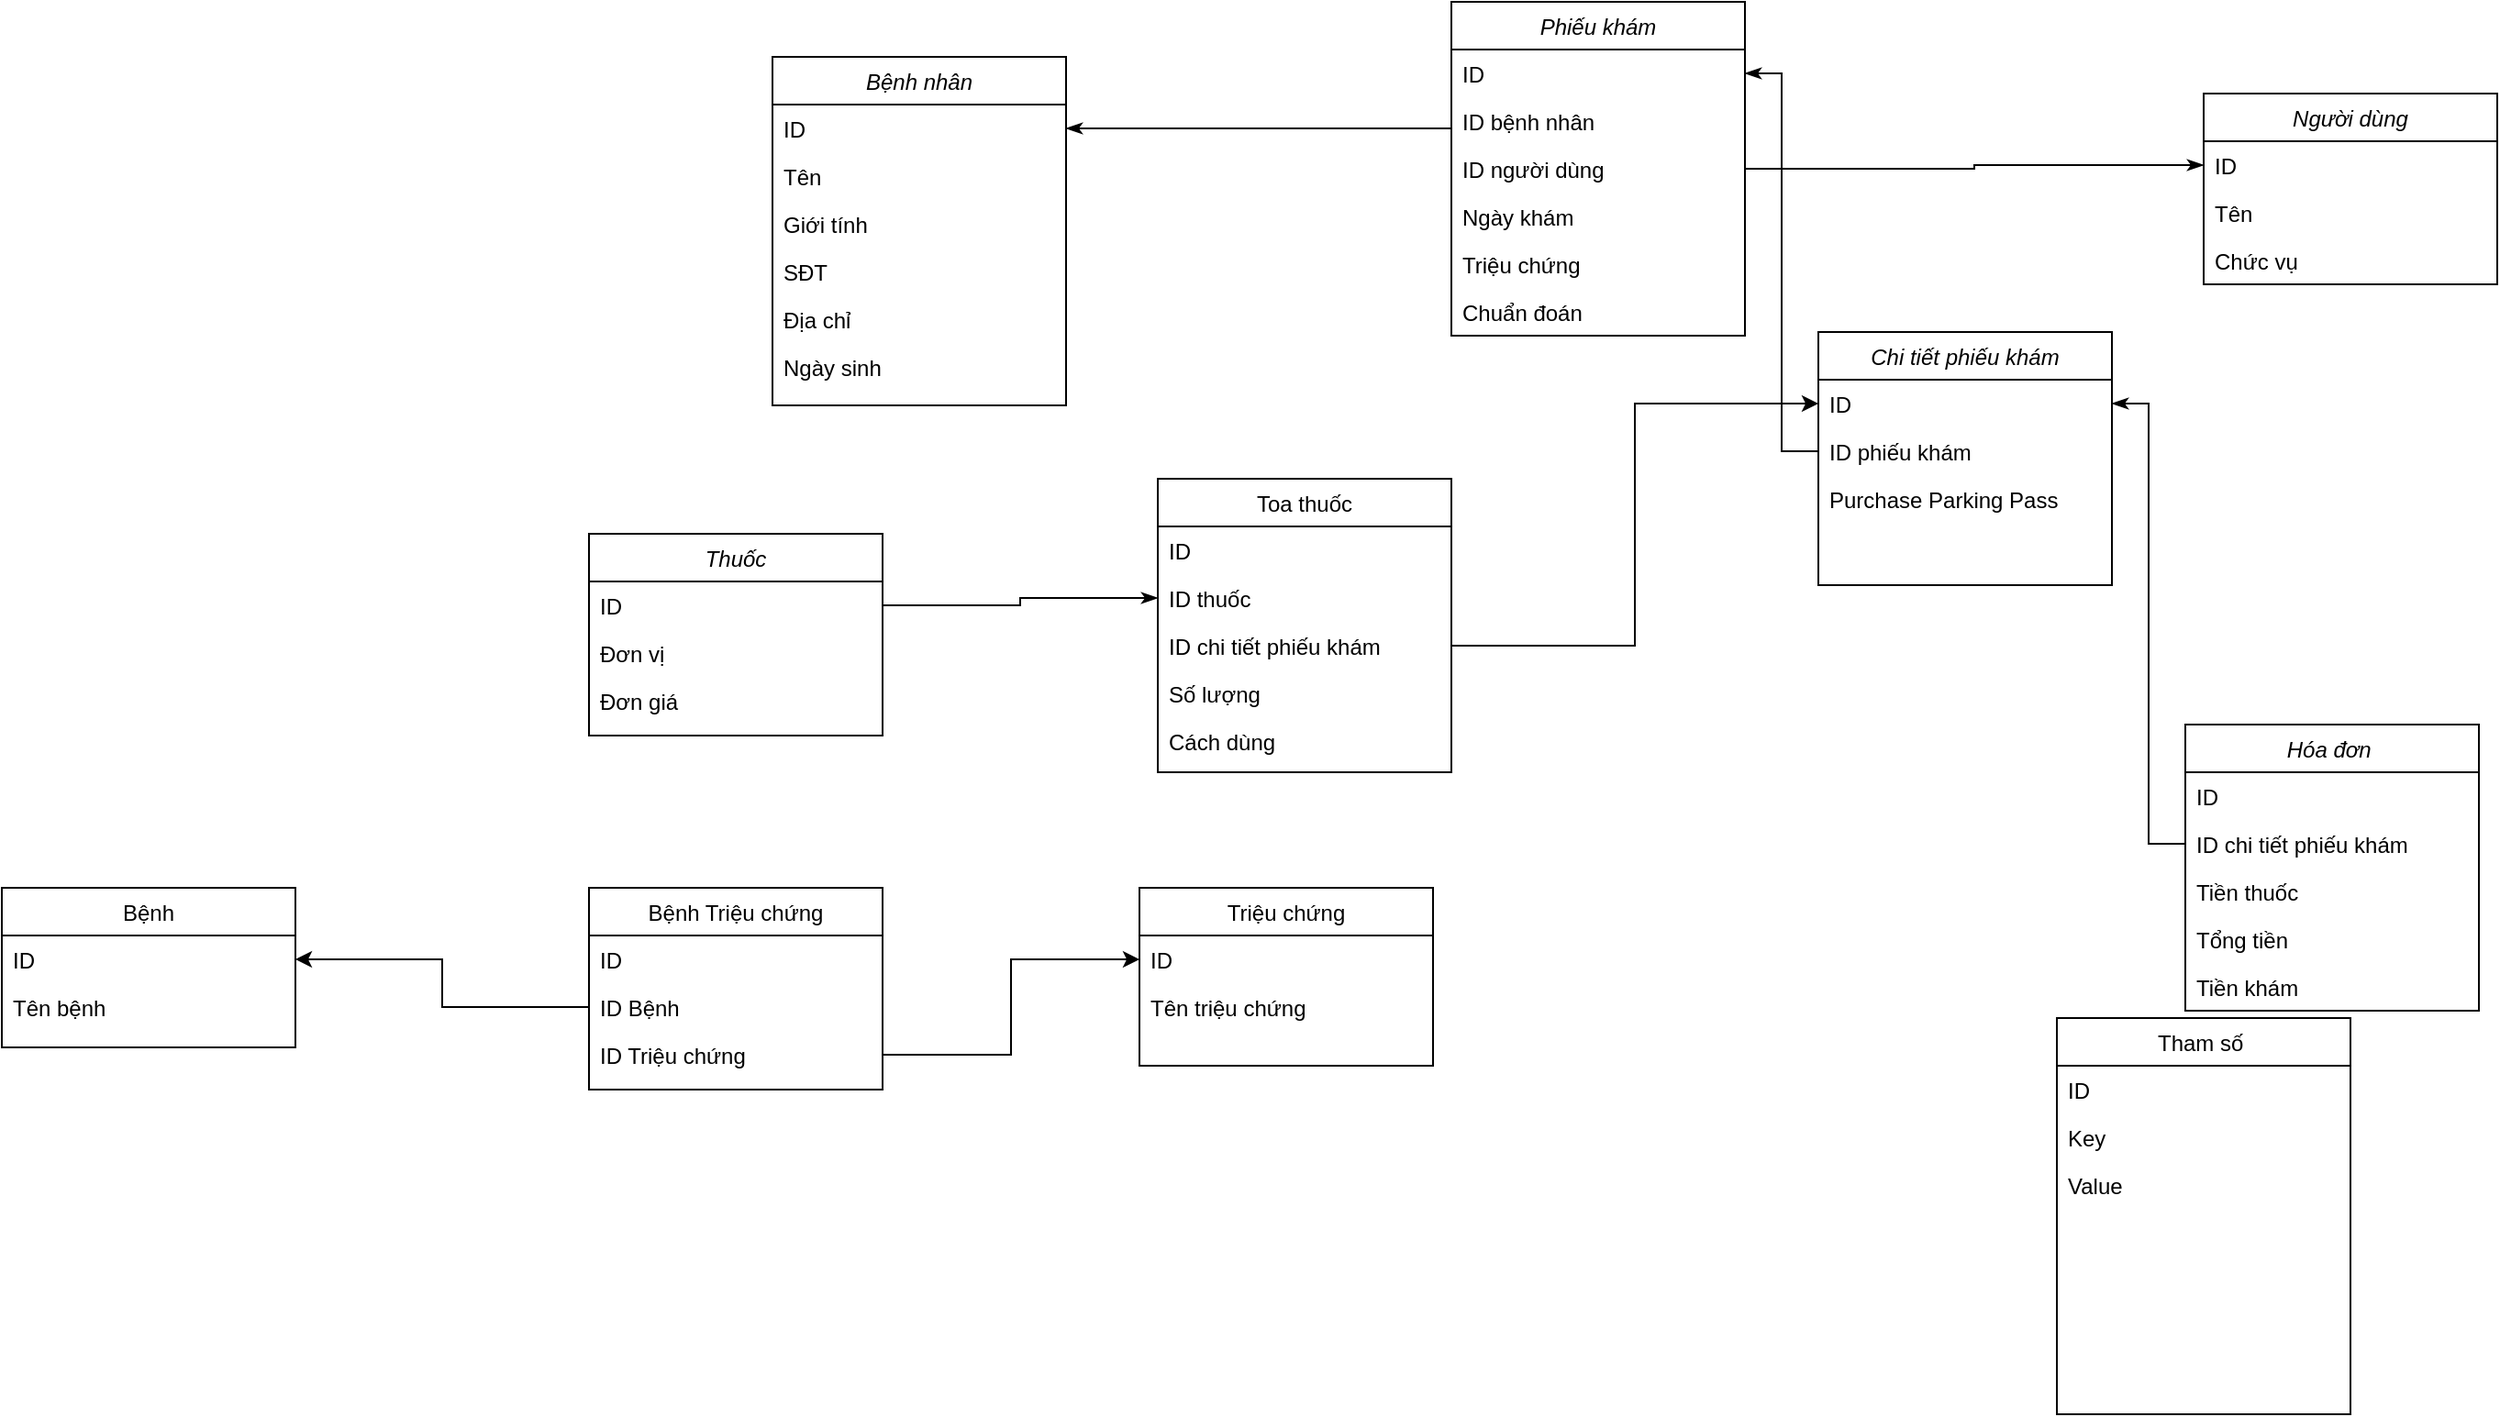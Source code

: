 <mxfile version="14.6.6" type="github">
  <diagram id="C5RBs43oDa-KdzZeNtuy" name="Page-1">
    <mxGraphModel dx="1848" dy="612" grid="1" gridSize="10" guides="1" tooltips="1" connect="1" arrows="1" fold="1" page="1" pageScale="1" pageWidth="827" pageHeight="1169" math="0" shadow="0">
      <root>
        <mxCell id="WIyWlLk6GJQsqaUBKTNV-0" />
        <mxCell id="WIyWlLk6GJQsqaUBKTNV-1" parent="WIyWlLk6GJQsqaUBKTNV-0" />
        <mxCell id="zkfFHV4jXpPFQw0GAbJ--6" value="Bệnh" style="swimlane;fontStyle=0;align=center;verticalAlign=top;childLayout=stackLayout;horizontal=1;startSize=26;horizontalStack=0;resizeParent=1;resizeLast=0;collapsible=1;marginBottom=0;rounded=0;shadow=0;strokeWidth=1;" parent="WIyWlLk6GJQsqaUBKTNV-1" vertex="1">
          <mxGeometry x="-350" y="513" width="160" height="87" as="geometry">
            <mxRectangle x="130" y="380" width="160" height="26" as="alternateBounds" />
          </mxGeometry>
        </mxCell>
        <mxCell id="zkfFHV4jXpPFQw0GAbJ--7" value="ID" style="text;align=left;verticalAlign=top;spacingLeft=4;spacingRight=4;overflow=hidden;rotatable=0;points=[[0,0.5],[1,0.5]];portConstraint=eastwest;" parent="zkfFHV4jXpPFQw0GAbJ--6" vertex="1">
          <mxGeometry y="26" width="160" height="26" as="geometry" />
        </mxCell>
        <mxCell id="zkfFHV4jXpPFQw0GAbJ--8" value="Tên bệnh" style="text;align=left;verticalAlign=top;spacingLeft=4;spacingRight=4;overflow=hidden;rotatable=0;points=[[0,0.5],[1,0.5]];portConstraint=eastwest;rounded=0;shadow=0;html=0;" parent="zkfFHV4jXpPFQw0GAbJ--6" vertex="1">
          <mxGeometry y="52" width="160" height="26" as="geometry" />
        </mxCell>
        <mxCell id="zkfFHV4jXpPFQw0GAbJ--17" value="Triệu chứng" style="swimlane;fontStyle=0;align=center;verticalAlign=top;childLayout=stackLayout;horizontal=1;startSize=26;horizontalStack=0;resizeParent=1;resizeLast=0;collapsible=1;marginBottom=0;rounded=0;shadow=0;strokeWidth=1;" parent="WIyWlLk6GJQsqaUBKTNV-1" vertex="1">
          <mxGeometry x="270" y="513" width="160" height="97" as="geometry">
            <mxRectangle x="550" y="140" width="160" height="26" as="alternateBounds" />
          </mxGeometry>
        </mxCell>
        <mxCell id="zkfFHV4jXpPFQw0GAbJ--18" value="ID" style="text;align=left;verticalAlign=top;spacingLeft=4;spacingRight=4;overflow=hidden;rotatable=0;points=[[0,0.5],[1,0.5]];portConstraint=eastwest;" parent="zkfFHV4jXpPFQw0GAbJ--17" vertex="1">
          <mxGeometry y="26" width="160" height="26" as="geometry" />
        </mxCell>
        <mxCell id="zkfFHV4jXpPFQw0GAbJ--22" value="Tên triệu chứng" style="text;align=left;verticalAlign=top;spacingLeft=4;spacingRight=4;overflow=hidden;rotatable=0;points=[[0,0.5],[1,0.5]];portConstraint=eastwest;rounded=0;shadow=0;html=0;" parent="zkfFHV4jXpPFQw0GAbJ--17" vertex="1">
          <mxGeometry y="52" width="160" height="26" as="geometry" />
        </mxCell>
        <mxCell id="cgwni9l5QOjGnkntWnX4-2" value="Bệnh nhân" style="swimlane;fontStyle=2;align=center;verticalAlign=top;childLayout=stackLayout;horizontal=1;startSize=26;horizontalStack=0;resizeParent=1;resizeLast=0;collapsible=1;marginBottom=0;rounded=0;shadow=0;strokeWidth=1;" parent="WIyWlLk6GJQsqaUBKTNV-1" vertex="1">
          <mxGeometry x="70" y="60" width="160" height="190" as="geometry">
            <mxRectangle x="230" y="140" width="160" height="26" as="alternateBounds" />
          </mxGeometry>
        </mxCell>
        <mxCell id="cgwni9l5QOjGnkntWnX4-3" value="ID" style="text;align=left;verticalAlign=top;spacingLeft=4;spacingRight=4;overflow=hidden;rotatable=0;points=[[0,0.5],[1,0.5]];portConstraint=eastwest;" parent="cgwni9l5QOjGnkntWnX4-2" vertex="1">
          <mxGeometry y="26" width="160" height="26" as="geometry" />
        </mxCell>
        <mxCell id="cgwni9l5QOjGnkntWnX4-4" value="Tên" style="text;align=left;verticalAlign=top;spacingLeft=4;spacingRight=4;overflow=hidden;rotatable=0;points=[[0,0.5],[1,0.5]];portConstraint=eastwest;rounded=0;shadow=0;html=0;" parent="cgwni9l5QOjGnkntWnX4-2" vertex="1">
          <mxGeometry y="52" width="160" height="26" as="geometry" />
        </mxCell>
        <mxCell id="cgwni9l5QOjGnkntWnX4-5" value="Giới tính" style="text;align=left;verticalAlign=top;spacingLeft=4;spacingRight=4;overflow=hidden;rotatable=0;points=[[0,0.5],[1,0.5]];portConstraint=eastwest;rounded=0;shadow=0;html=0;" parent="cgwni9l5QOjGnkntWnX4-2" vertex="1">
          <mxGeometry y="78" width="160" height="26" as="geometry" />
        </mxCell>
        <mxCell id="cgwni9l5QOjGnkntWnX4-7" value="SĐT" style="text;align=left;verticalAlign=top;spacingLeft=4;spacingRight=4;overflow=hidden;rotatable=0;points=[[0,0.5],[1,0.5]];portConstraint=eastwest;" parent="cgwni9l5QOjGnkntWnX4-2" vertex="1">
          <mxGeometry y="104" width="160" height="26" as="geometry" />
        </mxCell>
        <mxCell id="pscmhgIe4Cs_-p4I5rSp-0" value="Địa chỉ" style="text;align=left;verticalAlign=top;spacingLeft=4;spacingRight=4;overflow=hidden;rotatable=0;points=[[0,0.5],[1,0.5]];portConstraint=eastwest;" vertex="1" parent="cgwni9l5QOjGnkntWnX4-2">
          <mxGeometry y="130" width="160" height="26" as="geometry" />
        </mxCell>
        <mxCell id="pscmhgIe4Cs_-p4I5rSp-1" value="Ngày sinh" style="text;align=left;verticalAlign=top;spacingLeft=4;spacingRight=4;overflow=hidden;rotatable=0;points=[[0,0.5],[1,0.5]];portConstraint=eastwest;" vertex="1" parent="cgwni9l5QOjGnkntWnX4-2">
          <mxGeometry y="156" width="160" height="26" as="geometry" />
        </mxCell>
        <mxCell id="cgwni9l5QOjGnkntWnX4-8" value="Phiếu khám" style="swimlane;fontStyle=2;align=center;verticalAlign=top;childLayout=stackLayout;horizontal=1;startSize=26;horizontalStack=0;resizeParent=1;resizeLast=0;collapsible=1;marginBottom=0;rounded=0;shadow=0;strokeWidth=1;" parent="WIyWlLk6GJQsqaUBKTNV-1" vertex="1">
          <mxGeometry x="440" y="30" width="160" height="182" as="geometry">
            <mxRectangle x="230" y="140" width="160" height="26" as="alternateBounds" />
          </mxGeometry>
        </mxCell>
        <mxCell id="cgwni9l5QOjGnkntWnX4-9" value="ID" style="text;align=left;verticalAlign=top;spacingLeft=4;spacingRight=4;overflow=hidden;rotatable=0;points=[[0,0.5],[1,0.5]];portConstraint=eastwest;" parent="cgwni9l5QOjGnkntWnX4-8" vertex="1">
          <mxGeometry y="26" width="160" height="26" as="geometry" />
        </mxCell>
        <mxCell id="cgwni9l5QOjGnkntWnX4-10" value="ID bệnh nhân" style="text;align=left;verticalAlign=top;spacingLeft=4;spacingRight=4;overflow=hidden;rotatable=0;points=[[0,0.5],[1,0.5]];portConstraint=eastwest;rounded=0;shadow=0;html=0;" parent="cgwni9l5QOjGnkntWnX4-8" vertex="1">
          <mxGeometry y="52" width="160" height="26" as="geometry" />
        </mxCell>
        <mxCell id="cgwni9l5QOjGnkntWnX4-11" value="ID người dùng" style="text;align=left;verticalAlign=top;spacingLeft=4;spacingRight=4;overflow=hidden;rotatable=0;points=[[0,0.5],[1,0.5]];portConstraint=eastwest;rounded=0;shadow=0;html=0;" parent="cgwni9l5QOjGnkntWnX4-8" vertex="1">
          <mxGeometry y="78" width="160" height="26" as="geometry" />
        </mxCell>
        <mxCell id="cgwni9l5QOjGnkntWnX4-13" value="Ngày khám" style="text;align=left;verticalAlign=top;spacingLeft=4;spacingRight=4;overflow=hidden;rotatable=0;points=[[0,0.5],[1,0.5]];portConstraint=eastwest;" parent="cgwni9l5QOjGnkntWnX4-8" vertex="1">
          <mxGeometry y="104" width="160" height="26" as="geometry" />
        </mxCell>
        <mxCell id="pscmhgIe4Cs_-p4I5rSp-7" value="Triệu chứng" style="text;align=left;verticalAlign=top;spacingLeft=4;spacingRight=4;overflow=hidden;rotatable=0;points=[[0,0.5],[1,0.5]];portConstraint=eastwest;" vertex="1" parent="cgwni9l5QOjGnkntWnX4-8">
          <mxGeometry y="130" width="160" height="26" as="geometry" />
        </mxCell>
        <mxCell id="pscmhgIe4Cs_-p4I5rSp-9" value="Chuẩn đoán" style="text;align=left;verticalAlign=top;spacingLeft=4;spacingRight=4;overflow=hidden;rotatable=0;points=[[0,0.5],[1,0.5]];portConstraint=eastwest;" vertex="1" parent="cgwni9l5QOjGnkntWnX4-8">
          <mxGeometry y="156" width="160" height="26" as="geometry" />
        </mxCell>
        <mxCell id="cgwni9l5QOjGnkntWnX4-14" value="Người dùng" style="swimlane;fontStyle=2;align=center;verticalAlign=top;childLayout=stackLayout;horizontal=1;startSize=26;horizontalStack=0;resizeParent=1;resizeLast=0;collapsible=1;marginBottom=0;rounded=0;shadow=0;strokeWidth=1;" parent="WIyWlLk6GJQsqaUBKTNV-1" vertex="1">
          <mxGeometry x="850" y="80" width="160" height="104" as="geometry">
            <mxRectangle x="230" y="140" width="160" height="26" as="alternateBounds" />
          </mxGeometry>
        </mxCell>
        <mxCell id="cgwni9l5QOjGnkntWnX4-15" value="ID" style="text;align=left;verticalAlign=top;spacingLeft=4;spacingRight=4;overflow=hidden;rotatable=0;points=[[0,0.5],[1,0.5]];portConstraint=eastwest;" parent="cgwni9l5QOjGnkntWnX4-14" vertex="1">
          <mxGeometry y="26" width="160" height="26" as="geometry" />
        </mxCell>
        <mxCell id="cgwni9l5QOjGnkntWnX4-16" value="Tên" style="text;align=left;verticalAlign=top;spacingLeft=4;spacingRight=4;overflow=hidden;rotatable=0;points=[[0,0.5],[1,0.5]];portConstraint=eastwest;rounded=0;shadow=0;html=0;" parent="cgwni9l5QOjGnkntWnX4-14" vertex="1">
          <mxGeometry y="52" width="160" height="26" as="geometry" />
        </mxCell>
        <mxCell id="cgwni9l5QOjGnkntWnX4-17" value="Chức vụ" style="text;align=left;verticalAlign=top;spacingLeft=4;spacingRight=4;overflow=hidden;rotatable=0;points=[[0,0.5],[1,0.5]];portConstraint=eastwest;rounded=0;shadow=0;html=0;" parent="cgwni9l5QOjGnkntWnX4-14" vertex="1">
          <mxGeometry y="78" width="160" height="26" as="geometry" />
        </mxCell>
        <mxCell id="cgwni9l5QOjGnkntWnX4-20" value="Toa thuốc" style="swimlane;fontStyle=0;align=center;verticalAlign=top;childLayout=stackLayout;horizontal=1;startSize=26;horizontalStack=0;resizeParent=1;resizeLast=0;collapsible=1;marginBottom=0;rounded=0;shadow=0;strokeWidth=1;" parent="WIyWlLk6GJQsqaUBKTNV-1" vertex="1">
          <mxGeometry x="280" y="290" width="160" height="160" as="geometry">
            <mxRectangle x="130" y="380" width="160" height="26" as="alternateBounds" />
          </mxGeometry>
        </mxCell>
        <mxCell id="cgwni9l5QOjGnkntWnX4-21" value="ID" style="text;align=left;verticalAlign=top;spacingLeft=4;spacingRight=4;overflow=hidden;rotatable=0;points=[[0,0.5],[1,0.5]];portConstraint=eastwest;" parent="cgwni9l5QOjGnkntWnX4-20" vertex="1">
          <mxGeometry y="26" width="160" height="26" as="geometry" />
        </mxCell>
        <mxCell id="cgwni9l5QOjGnkntWnX4-22" value="ID thuốc" style="text;align=left;verticalAlign=top;spacingLeft=4;spacingRight=4;overflow=hidden;rotatable=0;points=[[0,0.5],[1,0.5]];portConstraint=eastwest;rounded=0;shadow=0;html=0;" parent="cgwni9l5QOjGnkntWnX4-20" vertex="1">
          <mxGeometry y="52" width="160" height="26" as="geometry" />
        </mxCell>
        <mxCell id="cgwni9l5QOjGnkntWnX4-32" value="ID chi tiết phiếu khám" style="text;align=left;verticalAlign=top;spacingLeft=4;spacingRight=4;overflow=hidden;rotatable=0;points=[[0,0.5],[1,0.5]];portConstraint=eastwest;rounded=0;shadow=0;html=0;" parent="cgwni9l5QOjGnkntWnX4-20" vertex="1">
          <mxGeometry y="78" width="160" height="26" as="geometry" />
        </mxCell>
        <mxCell id="cgwni9l5QOjGnkntWnX4-68" value="Số lượng" style="text;align=left;verticalAlign=top;spacingLeft=4;spacingRight=4;overflow=hidden;rotatable=0;points=[[0,0.5],[1,0.5]];portConstraint=eastwest;rounded=0;shadow=0;html=0;" parent="cgwni9l5QOjGnkntWnX4-20" vertex="1">
          <mxGeometry y="104" width="160" height="26" as="geometry" />
        </mxCell>
        <mxCell id="cgwni9l5QOjGnkntWnX4-74" value="Cách dùng" style="text;align=left;verticalAlign=top;spacingLeft=4;spacingRight=4;overflow=hidden;rotatable=0;points=[[0,0.5],[1,0.5]];portConstraint=eastwest;rounded=0;shadow=0;html=0;" parent="cgwni9l5QOjGnkntWnX4-20" vertex="1">
          <mxGeometry y="130" width="160" height="26" as="geometry" />
        </mxCell>
        <mxCell id="cgwni9l5QOjGnkntWnX4-37" value="Bệnh Triệu chứng" style="swimlane;fontStyle=0;align=center;verticalAlign=top;childLayout=stackLayout;horizontal=1;startSize=26;horizontalStack=0;resizeParent=1;resizeLast=0;collapsible=1;marginBottom=0;rounded=0;shadow=0;strokeWidth=1;" parent="WIyWlLk6GJQsqaUBKTNV-1" vertex="1">
          <mxGeometry x="-30" y="513" width="160" height="110" as="geometry">
            <mxRectangle x="130" y="380" width="160" height="26" as="alternateBounds" />
          </mxGeometry>
        </mxCell>
        <mxCell id="cgwni9l5QOjGnkntWnX4-38" value="ID" style="text;align=left;verticalAlign=top;spacingLeft=4;spacingRight=4;overflow=hidden;rotatable=0;points=[[0,0.5],[1,0.5]];portConstraint=eastwest;" parent="cgwni9l5QOjGnkntWnX4-37" vertex="1">
          <mxGeometry y="26" width="160" height="26" as="geometry" />
        </mxCell>
        <mxCell id="cgwni9l5QOjGnkntWnX4-39" value="ID Bệnh" style="text;align=left;verticalAlign=top;spacingLeft=4;spacingRight=4;overflow=hidden;rotatable=0;points=[[0,0.5],[1,0.5]];portConstraint=eastwest;rounded=0;shadow=0;html=0;" parent="cgwni9l5QOjGnkntWnX4-37" vertex="1">
          <mxGeometry y="52" width="160" height="26" as="geometry" />
        </mxCell>
        <mxCell id="cgwni9l5QOjGnkntWnX4-40" value="ID Triệu chứng" style="text;align=left;verticalAlign=top;spacingLeft=4;spacingRight=4;overflow=hidden;rotatable=0;points=[[0,0.5],[1,0.5]];portConstraint=eastwest;rounded=0;shadow=0;html=0;" parent="cgwni9l5QOjGnkntWnX4-37" vertex="1">
          <mxGeometry y="78" width="160" height="26" as="geometry" />
        </mxCell>
        <mxCell id="cgwni9l5QOjGnkntWnX4-45" style="edgeStyle=orthogonalEdgeStyle;rounded=0;orthogonalLoop=1;jettySize=auto;html=1;entryX=1;entryY=0.5;entryDx=0;entryDy=0;endArrow=classicThin;endFill=1;" parent="WIyWlLk6GJQsqaUBKTNV-1" source="cgwni9l5QOjGnkntWnX4-10" target="cgwni9l5QOjGnkntWnX4-3" edge="1">
          <mxGeometry relative="1" as="geometry">
            <Array as="points">
              <mxPoint x="390" y="99" />
              <mxPoint x="390" y="99" />
            </Array>
          </mxGeometry>
        </mxCell>
        <mxCell id="cgwni9l5QOjGnkntWnX4-47" style="edgeStyle=orthogonalEdgeStyle;rounded=0;orthogonalLoop=1;jettySize=auto;html=1;entryX=0;entryY=0.5;entryDx=0;entryDy=0;endArrow=classicThin;endFill=1;" parent="WIyWlLk6GJQsqaUBKTNV-1" source="cgwni9l5QOjGnkntWnX4-11" target="cgwni9l5QOjGnkntWnX4-15" edge="1">
          <mxGeometry relative="1" as="geometry" />
        </mxCell>
        <mxCell id="cgwni9l5QOjGnkntWnX4-48" value="Chi tiết phiếu khám" style="swimlane;fontStyle=2;align=center;verticalAlign=top;childLayout=stackLayout;horizontal=1;startSize=26;horizontalStack=0;resizeParent=1;resizeLast=0;collapsible=1;marginBottom=0;rounded=0;shadow=0;strokeWidth=1;" parent="WIyWlLk6GJQsqaUBKTNV-1" vertex="1">
          <mxGeometry x="640" y="210" width="160" height="138" as="geometry">
            <mxRectangle x="230" y="140" width="160" height="26" as="alternateBounds" />
          </mxGeometry>
        </mxCell>
        <mxCell id="cgwni9l5QOjGnkntWnX4-49" value="ID" style="text;align=left;verticalAlign=top;spacingLeft=4;spacingRight=4;overflow=hidden;rotatable=0;points=[[0,0.5],[1,0.5]];portConstraint=eastwest;" parent="cgwni9l5QOjGnkntWnX4-48" vertex="1">
          <mxGeometry y="26" width="160" height="26" as="geometry" />
        </mxCell>
        <mxCell id="cgwni9l5QOjGnkntWnX4-50" value="ID phiếu khám" style="text;align=left;verticalAlign=top;spacingLeft=4;spacingRight=4;overflow=hidden;rotatable=0;points=[[0,0.5],[1,0.5]];portConstraint=eastwest;rounded=0;shadow=0;html=0;" parent="cgwni9l5QOjGnkntWnX4-48" vertex="1">
          <mxGeometry y="52" width="160" height="26" as="geometry" />
        </mxCell>
        <mxCell id="cgwni9l5QOjGnkntWnX4-53" value="Purchase Parking Pass" style="text;align=left;verticalAlign=top;spacingLeft=4;spacingRight=4;overflow=hidden;rotatable=0;points=[[0,0.5],[1,0.5]];portConstraint=eastwest;" parent="cgwni9l5QOjGnkntWnX4-48" vertex="1">
          <mxGeometry y="78" width="160" height="26" as="geometry" />
        </mxCell>
        <mxCell id="cgwni9l5QOjGnkntWnX4-54" style="edgeStyle=orthogonalEdgeStyle;rounded=0;orthogonalLoop=1;jettySize=auto;html=1;entryX=1;entryY=0.5;entryDx=0;entryDy=0;endArrow=classicThin;endFill=1;exitX=0;exitY=0.5;exitDx=0;exitDy=0;" parent="WIyWlLk6GJQsqaUBKTNV-1" source="cgwni9l5QOjGnkntWnX4-50" target="cgwni9l5QOjGnkntWnX4-9" edge="1">
          <mxGeometry relative="1" as="geometry" />
        </mxCell>
        <mxCell id="zkfFHV4jXpPFQw0GAbJ--0" value="Thuốc" style="swimlane;fontStyle=2;align=center;verticalAlign=top;childLayout=stackLayout;horizontal=1;startSize=26;horizontalStack=0;resizeParent=1;resizeLast=0;collapsible=1;marginBottom=0;rounded=0;shadow=0;strokeWidth=1;" parent="WIyWlLk6GJQsqaUBKTNV-1" vertex="1">
          <mxGeometry x="-30" y="320" width="160" height="110" as="geometry">
            <mxRectangle x="230" y="140" width="160" height="26" as="alternateBounds" />
          </mxGeometry>
        </mxCell>
        <mxCell id="zkfFHV4jXpPFQw0GAbJ--1" value="ID" style="text;align=left;verticalAlign=top;spacingLeft=4;spacingRight=4;overflow=hidden;rotatable=0;points=[[0,0.5],[1,0.5]];portConstraint=eastwest;" parent="zkfFHV4jXpPFQw0GAbJ--0" vertex="1">
          <mxGeometry y="26" width="160" height="26" as="geometry" />
        </mxCell>
        <mxCell id="zkfFHV4jXpPFQw0GAbJ--2" value="Đơn vị" style="text;align=left;verticalAlign=top;spacingLeft=4;spacingRight=4;overflow=hidden;rotatable=0;points=[[0,0.5],[1,0.5]];portConstraint=eastwest;rounded=0;shadow=0;html=0;" parent="zkfFHV4jXpPFQw0GAbJ--0" vertex="1">
          <mxGeometry y="52" width="160" height="26" as="geometry" />
        </mxCell>
        <mxCell id="zkfFHV4jXpPFQw0GAbJ--3" value="Đơn giá" style="text;align=left;verticalAlign=top;spacingLeft=4;spacingRight=4;overflow=hidden;rotatable=0;points=[[0,0.5],[1,0.5]];portConstraint=eastwest;rounded=0;shadow=0;html=0;" parent="zkfFHV4jXpPFQw0GAbJ--0" vertex="1">
          <mxGeometry y="78" width="160" height="26" as="geometry" />
        </mxCell>
        <mxCell id="cgwni9l5QOjGnkntWnX4-57" style="edgeStyle=orthogonalEdgeStyle;rounded=0;orthogonalLoop=1;jettySize=auto;html=1;exitX=1;exitY=0.5;exitDx=0;exitDy=0;entryX=0;entryY=0.5;entryDx=0;entryDy=0;endArrow=classicThin;endFill=1;" parent="WIyWlLk6GJQsqaUBKTNV-1" source="zkfFHV4jXpPFQw0GAbJ--1" target="cgwni9l5QOjGnkntWnX4-22" edge="1">
          <mxGeometry relative="1" as="geometry" />
        </mxCell>
        <mxCell id="cgwni9l5QOjGnkntWnX4-61" value="Hóa đơn " style="swimlane;fontStyle=2;align=center;verticalAlign=top;childLayout=stackLayout;horizontal=1;startSize=26;horizontalStack=0;resizeParent=1;resizeLast=0;collapsible=1;marginBottom=0;rounded=0;shadow=0;strokeWidth=1;" parent="WIyWlLk6GJQsqaUBKTNV-1" vertex="1">
          <mxGeometry x="840" y="424" width="160" height="156" as="geometry">
            <mxRectangle x="230" y="140" width="160" height="26" as="alternateBounds" />
          </mxGeometry>
        </mxCell>
        <mxCell id="cgwni9l5QOjGnkntWnX4-62" value="ID" style="text;align=left;verticalAlign=top;spacingLeft=4;spacingRight=4;overflow=hidden;rotatable=0;points=[[0,0.5],[1,0.5]];portConstraint=eastwest;" parent="cgwni9l5QOjGnkntWnX4-61" vertex="1">
          <mxGeometry y="26" width="160" height="26" as="geometry" />
        </mxCell>
        <mxCell id="pscmhgIe4Cs_-p4I5rSp-2" value="ID chi tiết phiếu khám" style="text;align=left;verticalAlign=top;spacingLeft=4;spacingRight=4;overflow=hidden;rotatable=0;points=[[0,0.5],[1,0.5]];portConstraint=eastwest;" vertex="1" parent="cgwni9l5QOjGnkntWnX4-61">
          <mxGeometry y="52" width="160" height="26" as="geometry" />
        </mxCell>
        <mxCell id="cgwni9l5QOjGnkntWnX4-66" value="Tiền thuốc" style="text;align=left;verticalAlign=top;spacingLeft=4;spacingRight=4;overflow=hidden;rotatable=0;points=[[0,0.5],[1,0.5]];portConstraint=eastwest;" parent="cgwni9l5QOjGnkntWnX4-61" vertex="1">
          <mxGeometry y="78" width="160" height="26" as="geometry" />
        </mxCell>
        <mxCell id="cgwni9l5QOjGnkntWnX4-76" value="Tổng tiền" style="text;align=left;verticalAlign=top;spacingLeft=4;spacingRight=4;overflow=hidden;rotatable=0;points=[[0,0.5],[1,0.5]];portConstraint=eastwest;" parent="cgwni9l5QOjGnkntWnX4-61" vertex="1">
          <mxGeometry y="104" width="160" height="26" as="geometry" />
        </mxCell>
        <mxCell id="cgwni9l5QOjGnkntWnX4-75" value="Tiền khám" style="text;align=left;verticalAlign=top;spacingLeft=4;spacingRight=4;overflow=hidden;rotatable=0;points=[[0,0.5],[1,0.5]];portConstraint=eastwest;" parent="cgwni9l5QOjGnkntWnX4-61" vertex="1">
          <mxGeometry y="130" width="160" height="26" as="geometry" />
        </mxCell>
        <mxCell id="cgwni9l5QOjGnkntWnX4-67" style="edgeStyle=orthogonalEdgeStyle;rounded=0;orthogonalLoop=1;jettySize=auto;html=1;entryX=1;entryY=0.5;entryDx=0;entryDy=0;endArrow=classicThin;endFill=1;exitX=0;exitY=0.5;exitDx=0;exitDy=0;" parent="WIyWlLk6GJQsqaUBKTNV-1" source="pscmhgIe4Cs_-p4I5rSp-2" target="cgwni9l5QOjGnkntWnX4-49" edge="1">
          <mxGeometry relative="1" as="geometry" />
        </mxCell>
        <mxCell id="cgwni9l5QOjGnkntWnX4-77" value="Tham số " style="swimlane;fontStyle=0;align=center;verticalAlign=top;childLayout=stackLayout;horizontal=1;startSize=26;horizontalStack=0;resizeParent=1;resizeLast=0;collapsible=1;marginBottom=0;rounded=0;shadow=0;strokeWidth=1;" parent="WIyWlLk6GJQsqaUBKTNV-1" vertex="1">
          <mxGeometry x="770" y="584" width="160" height="216" as="geometry">
            <mxRectangle x="550" y="140" width="160" height="26" as="alternateBounds" />
          </mxGeometry>
        </mxCell>
        <mxCell id="cgwni9l5QOjGnkntWnX4-78" value="ID" style="text;align=left;verticalAlign=top;spacingLeft=4;spacingRight=4;overflow=hidden;rotatable=0;points=[[0,0.5],[1,0.5]];portConstraint=eastwest;" parent="cgwni9l5QOjGnkntWnX4-77" vertex="1">
          <mxGeometry y="26" width="160" height="26" as="geometry" />
        </mxCell>
        <mxCell id="cgwni9l5QOjGnkntWnX4-79" value="Key" style="text;align=left;verticalAlign=top;spacingLeft=4;spacingRight=4;overflow=hidden;rotatable=0;points=[[0,0.5],[1,0.5]];portConstraint=eastwest;rounded=0;shadow=0;html=0;" parent="cgwni9l5QOjGnkntWnX4-77" vertex="1">
          <mxGeometry y="52" width="160" height="26" as="geometry" />
        </mxCell>
        <mxCell id="cgwni9l5QOjGnkntWnX4-80" value="Value" style="text;align=left;verticalAlign=top;spacingLeft=4;spacingRight=4;overflow=hidden;rotatable=0;points=[[0,0.5],[1,0.5]];portConstraint=eastwest;rounded=0;shadow=0;html=0;" parent="cgwni9l5QOjGnkntWnX4-77" vertex="1">
          <mxGeometry y="78" width="160" height="26" as="geometry" />
        </mxCell>
        <mxCell id="pscmhgIe4Cs_-p4I5rSp-3" style="edgeStyle=orthogonalEdgeStyle;rounded=0;orthogonalLoop=1;jettySize=auto;html=1;entryX=0;entryY=0.5;entryDx=0;entryDy=0;" edge="1" parent="WIyWlLk6GJQsqaUBKTNV-1" source="cgwni9l5QOjGnkntWnX4-32" target="cgwni9l5QOjGnkntWnX4-49">
          <mxGeometry relative="1" as="geometry" />
        </mxCell>
        <mxCell id="pscmhgIe4Cs_-p4I5rSp-4" style="edgeStyle=orthogonalEdgeStyle;rounded=0;orthogonalLoop=1;jettySize=auto;html=1;" edge="1" parent="WIyWlLk6GJQsqaUBKTNV-1" source="cgwni9l5QOjGnkntWnX4-40" target="zkfFHV4jXpPFQw0GAbJ--18">
          <mxGeometry relative="1" as="geometry" />
        </mxCell>
        <mxCell id="pscmhgIe4Cs_-p4I5rSp-5" style="edgeStyle=orthogonalEdgeStyle;rounded=0;orthogonalLoop=1;jettySize=auto;html=1;entryX=1;entryY=0.5;entryDx=0;entryDy=0;" edge="1" parent="WIyWlLk6GJQsqaUBKTNV-1" source="cgwni9l5QOjGnkntWnX4-39" target="zkfFHV4jXpPFQw0GAbJ--7">
          <mxGeometry relative="1" as="geometry" />
        </mxCell>
      </root>
    </mxGraphModel>
  </diagram>
</mxfile>
